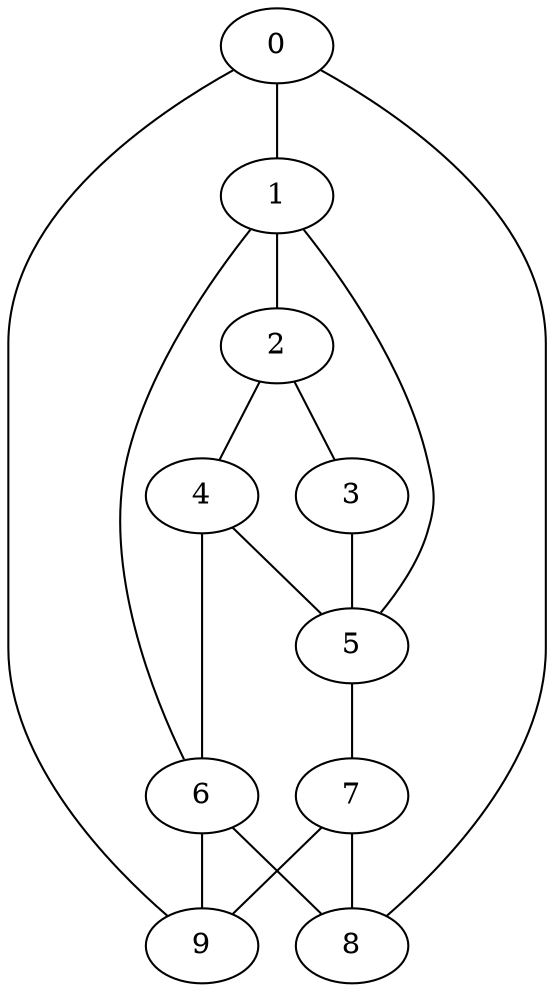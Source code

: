 
graph graphname {
    0 -- 1
0 -- 9
0 -- 8
1 -- 2
1 -- 5
1 -- 6
2 -- 3
2 -- 4
3 -- 5
4 -- 5
4 -- 6
5 -- 7
6 -- 8
6 -- 9
7 -- 9
7 -- 8

}
